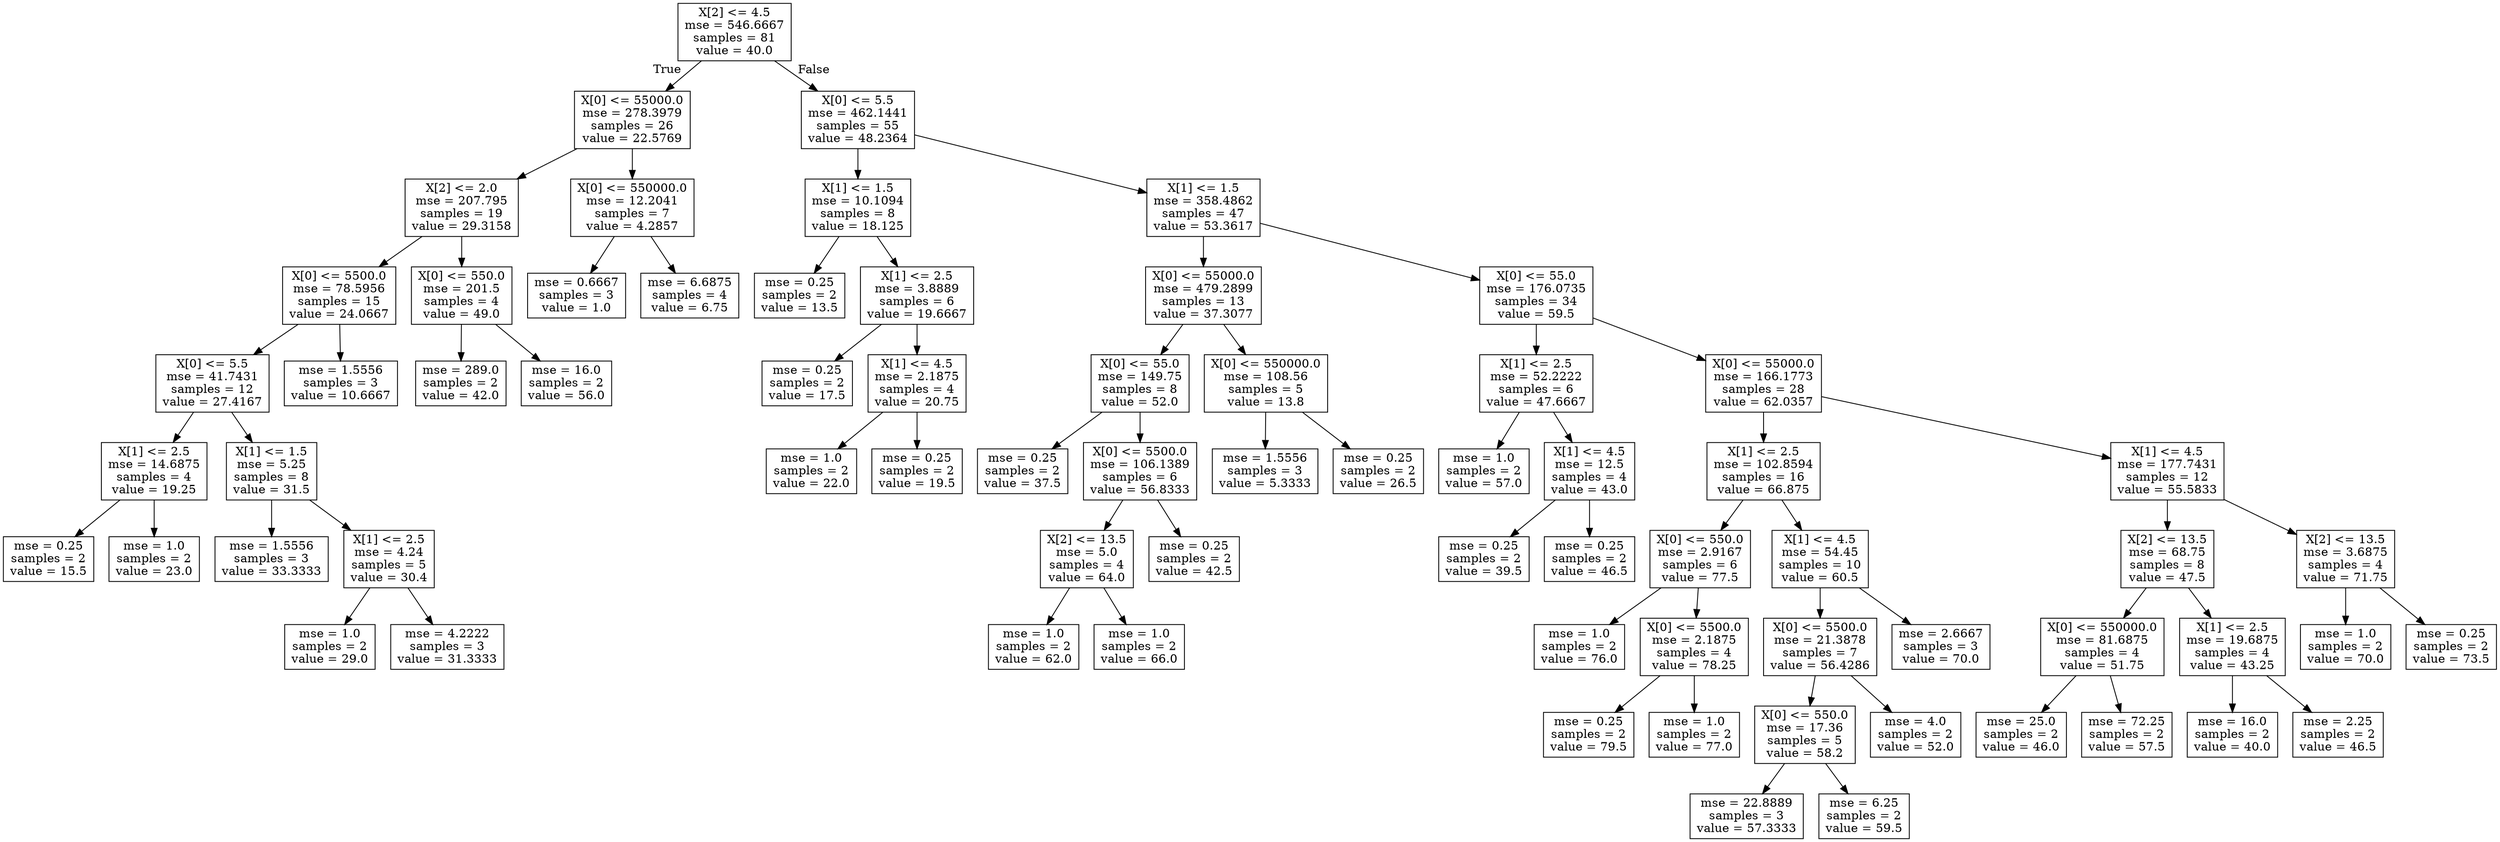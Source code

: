 digraph Tree {
node [shape=box] ;
0 [label="X[2] <= 4.5\nmse = 546.6667\nsamples = 81\nvalue = 40.0"] ;
1 [label="X[0] <= 55000.0\nmse = 278.3979\nsamples = 26\nvalue = 22.5769"] ;
0 -> 1 [labeldistance=2.5, labelangle=45, headlabel="True"] ;
2 [label="X[2] <= 2.0\nmse = 207.795\nsamples = 19\nvalue = 29.3158"] ;
1 -> 2 ;
3 [label="X[0] <= 5500.0\nmse = 78.5956\nsamples = 15\nvalue = 24.0667"] ;
2 -> 3 ;
4 [label="X[0] <= 5.5\nmse = 41.7431\nsamples = 12\nvalue = 27.4167"] ;
3 -> 4 ;
5 [label="X[1] <= 2.5\nmse = 14.6875\nsamples = 4\nvalue = 19.25"] ;
4 -> 5 ;
6 [label="mse = 0.25\nsamples = 2\nvalue = 15.5"] ;
5 -> 6 ;
7 [label="mse = 1.0\nsamples = 2\nvalue = 23.0"] ;
5 -> 7 ;
8 [label="X[1] <= 1.5\nmse = 5.25\nsamples = 8\nvalue = 31.5"] ;
4 -> 8 ;
9 [label="mse = 1.5556\nsamples = 3\nvalue = 33.3333"] ;
8 -> 9 ;
10 [label="X[1] <= 2.5\nmse = 4.24\nsamples = 5\nvalue = 30.4"] ;
8 -> 10 ;
11 [label="mse = 1.0\nsamples = 2\nvalue = 29.0"] ;
10 -> 11 ;
12 [label="mse = 4.2222\nsamples = 3\nvalue = 31.3333"] ;
10 -> 12 ;
13 [label="mse = 1.5556\nsamples = 3\nvalue = 10.6667"] ;
3 -> 13 ;
14 [label="X[0] <= 550.0\nmse = 201.5\nsamples = 4\nvalue = 49.0"] ;
2 -> 14 ;
15 [label="mse = 289.0\nsamples = 2\nvalue = 42.0"] ;
14 -> 15 ;
16 [label="mse = 16.0\nsamples = 2\nvalue = 56.0"] ;
14 -> 16 ;
17 [label="X[0] <= 550000.0\nmse = 12.2041\nsamples = 7\nvalue = 4.2857"] ;
1 -> 17 ;
18 [label="mse = 0.6667\nsamples = 3\nvalue = 1.0"] ;
17 -> 18 ;
19 [label="mse = 6.6875\nsamples = 4\nvalue = 6.75"] ;
17 -> 19 ;
20 [label="X[0] <= 5.5\nmse = 462.1441\nsamples = 55\nvalue = 48.2364"] ;
0 -> 20 [labeldistance=2.5, labelangle=-45, headlabel="False"] ;
21 [label="X[1] <= 1.5\nmse = 10.1094\nsamples = 8\nvalue = 18.125"] ;
20 -> 21 ;
22 [label="mse = 0.25\nsamples = 2\nvalue = 13.5"] ;
21 -> 22 ;
23 [label="X[1] <= 2.5\nmse = 3.8889\nsamples = 6\nvalue = 19.6667"] ;
21 -> 23 ;
24 [label="mse = 0.25\nsamples = 2\nvalue = 17.5"] ;
23 -> 24 ;
25 [label="X[1] <= 4.5\nmse = 2.1875\nsamples = 4\nvalue = 20.75"] ;
23 -> 25 ;
26 [label="mse = 1.0\nsamples = 2\nvalue = 22.0"] ;
25 -> 26 ;
27 [label="mse = 0.25\nsamples = 2\nvalue = 19.5"] ;
25 -> 27 ;
28 [label="X[1] <= 1.5\nmse = 358.4862\nsamples = 47\nvalue = 53.3617"] ;
20 -> 28 ;
29 [label="X[0] <= 55000.0\nmse = 479.2899\nsamples = 13\nvalue = 37.3077"] ;
28 -> 29 ;
30 [label="X[0] <= 55.0\nmse = 149.75\nsamples = 8\nvalue = 52.0"] ;
29 -> 30 ;
31 [label="mse = 0.25\nsamples = 2\nvalue = 37.5"] ;
30 -> 31 ;
32 [label="X[0] <= 5500.0\nmse = 106.1389\nsamples = 6\nvalue = 56.8333"] ;
30 -> 32 ;
33 [label="X[2] <= 13.5\nmse = 5.0\nsamples = 4\nvalue = 64.0"] ;
32 -> 33 ;
34 [label="mse = 1.0\nsamples = 2\nvalue = 62.0"] ;
33 -> 34 ;
35 [label="mse = 1.0\nsamples = 2\nvalue = 66.0"] ;
33 -> 35 ;
36 [label="mse = 0.25\nsamples = 2\nvalue = 42.5"] ;
32 -> 36 ;
37 [label="X[0] <= 550000.0\nmse = 108.56\nsamples = 5\nvalue = 13.8"] ;
29 -> 37 ;
38 [label="mse = 1.5556\nsamples = 3\nvalue = 5.3333"] ;
37 -> 38 ;
39 [label="mse = 0.25\nsamples = 2\nvalue = 26.5"] ;
37 -> 39 ;
40 [label="X[0] <= 55.0\nmse = 176.0735\nsamples = 34\nvalue = 59.5"] ;
28 -> 40 ;
41 [label="X[1] <= 2.5\nmse = 52.2222\nsamples = 6\nvalue = 47.6667"] ;
40 -> 41 ;
42 [label="mse = 1.0\nsamples = 2\nvalue = 57.0"] ;
41 -> 42 ;
43 [label="X[1] <= 4.5\nmse = 12.5\nsamples = 4\nvalue = 43.0"] ;
41 -> 43 ;
44 [label="mse = 0.25\nsamples = 2\nvalue = 39.5"] ;
43 -> 44 ;
45 [label="mse = 0.25\nsamples = 2\nvalue = 46.5"] ;
43 -> 45 ;
46 [label="X[0] <= 55000.0\nmse = 166.1773\nsamples = 28\nvalue = 62.0357"] ;
40 -> 46 ;
47 [label="X[1] <= 2.5\nmse = 102.8594\nsamples = 16\nvalue = 66.875"] ;
46 -> 47 ;
48 [label="X[0] <= 550.0\nmse = 2.9167\nsamples = 6\nvalue = 77.5"] ;
47 -> 48 ;
49 [label="mse = 1.0\nsamples = 2\nvalue = 76.0"] ;
48 -> 49 ;
50 [label="X[0] <= 5500.0\nmse = 2.1875\nsamples = 4\nvalue = 78.25"] ;
48 -> 50 ;
51 [label="mse = 0.25\nsamples = 2\nvalue = 79.5"] ;
50 -> 51 ;
52 [label="mse = 1.0\nsamples = 2\nvalue = 77.0"] ;
50 -> 52 ;
53 [label="X[1] <= 4.5\nmse = 54.45\nsamples = 10\nvalue = 60.5"] ;
47 -> 53 ;
54 [label="X[0] <= 5500.0\nmse = 21.3878\nsamples = 7\nvalue = 56.4286"] ;
53 -> 54 ;
55 [label="X[0] <= 550.0\nmse = 17.36\nsamples = 5\nvalue = 58.2"] ;
54 -> 55 ;
56 [label="mse = 22.8889\nsamples = 3\nvalue = 57.3333"] ;
55 -> 56 ;
57 [label="mse = 6.25\nsamples = 2\nvalue = 59.5"] ;
55 -> 57 ;
58 [label="mse = 4.0\nsamples = 2\nvalue = 52.0"] ;
54 -> 58 ;
59 [label="mse = 2.6667\nsamples = 3\nvalue = 70.0"] ;
53 -> 59 ;
60 [label="X[1] <= 4.5\nmse = 177.7431\nsamples = 12\nvalue = 55.5833"] ;
46 -> 60 ;
61 [label="X[2] <= 13.5\nmse = 68.75\nsamples = 8\nvalue = 47.5"] ;
60 -> 61 ;
62 [label="X[0] <= 550000.0\nmse = 81.6875\nsamples = 4\nvalue = 51.75"] ;
61 -> 62 ;
63 [label="mse = 25.0\nsamples = 2\nvalue = 46.0"] ;
62 -> 63 ;
64 [label="mse = 72.25\nsamples = 2\nvalue = 57.5"] ;
62 -> 64 ;
65 [label="X[1] <= 2.5\nmse = 19.6875\nsamples = 4\nvalue = 43.25"] ;
61 -> 65 ;
66 [label="mse = 16.0\nsamples = 2\nvalue = 40.0"] ;
65 -> 66 ;
67 [label="mse = 2.25\nsamples = 2\nvalue = 46.5"] ;
65 -> 67 ;
68 [label="X[2] <= 13.5\nmse = 3.6875\nsamples = 4\nvalue = 71.75"] ;
60 -> 68 ;
69 [label="mse = 1.0\nsamples = 2\nvalue = 70.0"] ;
68 -> 69 ;
70 [label="mse = 0.25\nsamples = 2\nvalue = 73.5"] ;
68 -> 70 ;
}